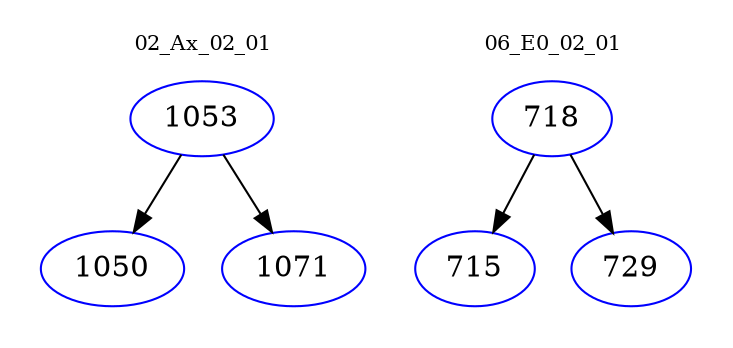 digraph{
subgraph cluster_0 {
color = white
label = "02_Ax_02_01";
fontsize=10;
T0_1053 [label="1053", color="blue"]
T0_1053 -> T0_1050 [color="black"]
T0_1050 [label="1050", color="blue"]
T0_1053 -> T0_1071 [color="black"]
T0_1071 [label="1071", color="blue"]
}
subgraph cluster_1 {
color = white
label = "06_E0_02_01";
fontsize=10;
T1_718 [label="718", color="blue"]
T1_718 -> T1_715 [color="black"]
T1_715 [label="715", color="blue"]
T1_718 -> T1_729 [color="black"]
T1_729 [label="729", color="blue"]
}
}
